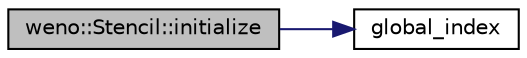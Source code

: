 digraph "weno::Stencil::initialize"
{
  edge [fontname="Helvetica",fontsize="10",labelfontname="Helvetica",labelfontsize="10"];
  node [fontname="Helvetica",fontsize="10",shape=record];
  rankdir="LR";
  Node10 [label="weno::Stencil::initialize",height=0.2,width=0.4,color="black", fillcolor="grey75", style="filled", fontcolor="black"];
  Node10 -> Node11 [color="midnightblue",fontsize="10",style="solid",fontname="Helvetica"];
  Node11 [label="global_index",height=0.2,width=0.4,color="black", fillcolor="white", style="filled",URL="/home/ratnesh/Desktop/weno/deal.tag$namespaceTrilinosWrappers.html#a0fa35a38e466d9c3b2dab8beca1df5b2"];
}
